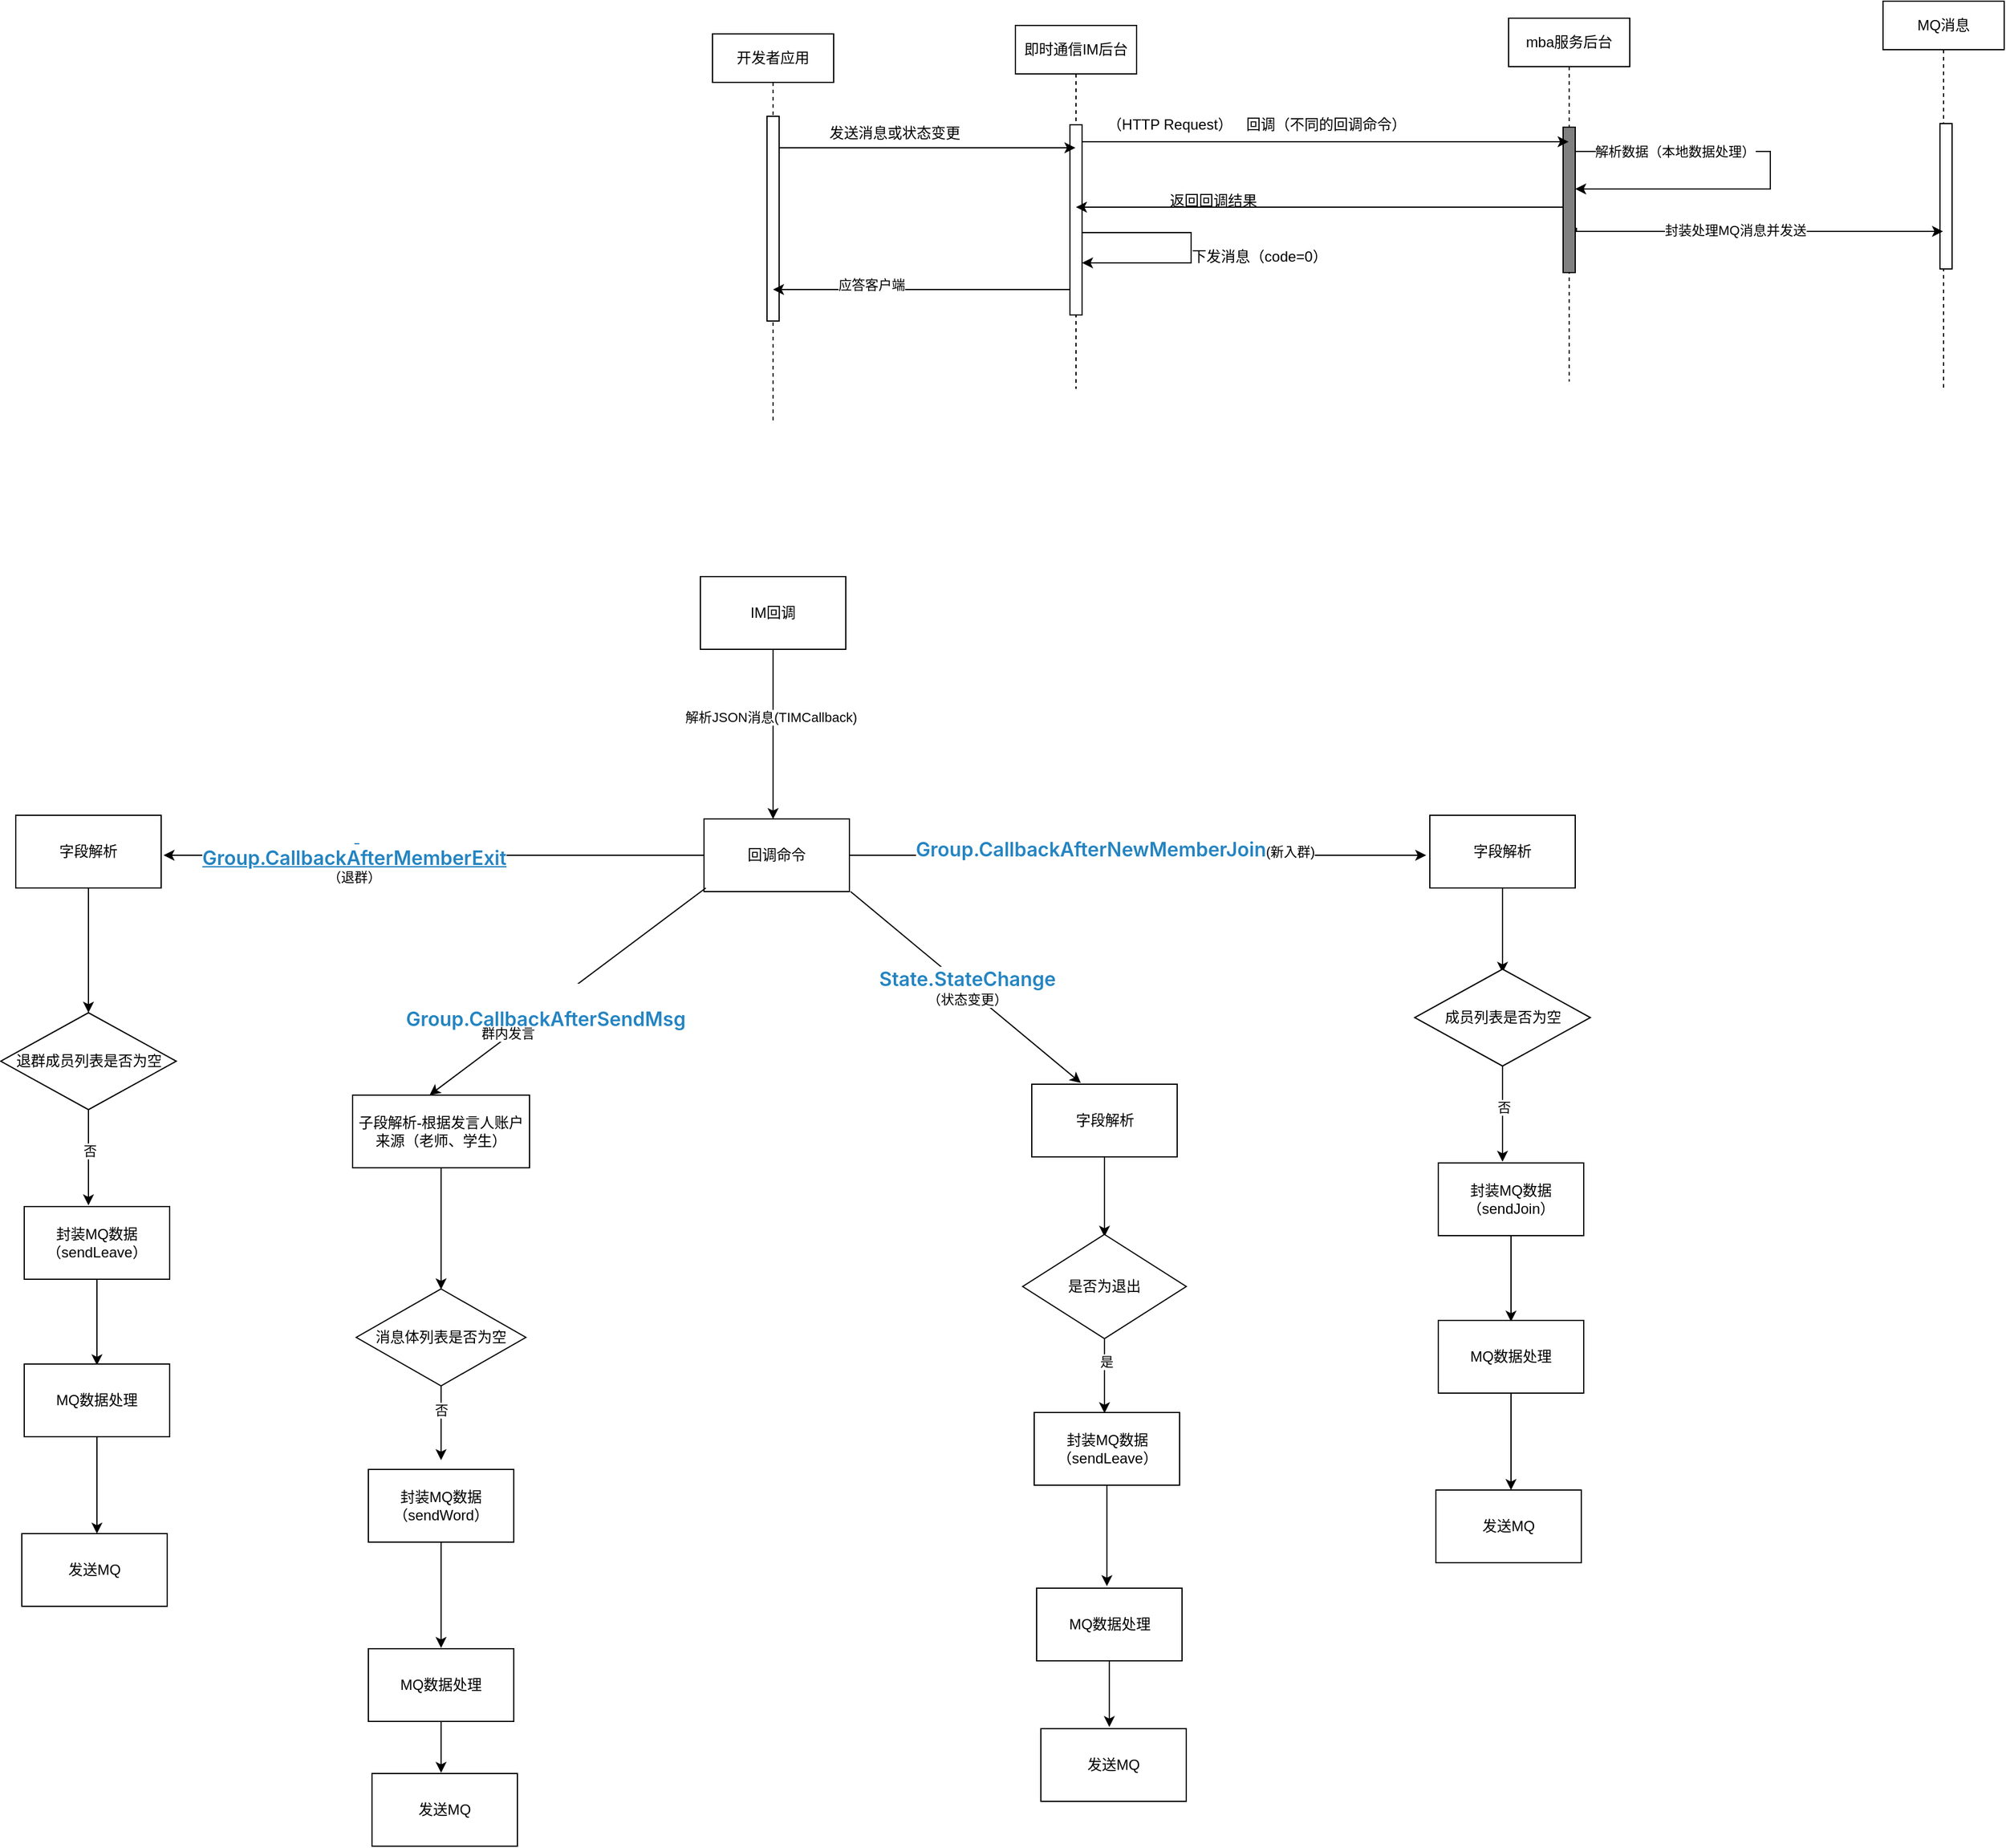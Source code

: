 <mxfile version="26.0.4">
  <diagram name="第 1 页" id="K4c51cqWcBI6KButup8c">
    <mxGraphModel dx="2590" dy="971" grid="0" gridSize="10" guides="1" tooltips="1" connect="1" arrows="1" fold="1" page="0" pageScale="1" pageWidth="827" pageHeight="1169" math="0" shadow="0">
      <root>
        <mxCell id="0" />
        <mxCell id="1" parent="0" />
        <mxCell id="GdpRhM1X2Ku-xJICTaHq-1" value="mba服务后台" style="shape=umlLifeline;perimeter=lifelinePerimeter;whiteSpace=wrap;html=1;container=1;dropTarget=0;collapsible=0;recursiveResize=0;outlineConnect=0;portConstraint=eastwest;newEdgeStyle={&quot;edgeStyle&quot;:&quot;elbowEdgeStyle&quot;,&quot;elbow&quot;:&quot;vertical&quot;,&quot;curved&quot;:0,&quot;rounded&quot;:0};" vertex="1" parent="1">
          <mxGeometry x="452" y="184" width="100" height="300" as="geometry" />
        </mxCell>
        <mxCell id="GdpRhM1X2Ku-xJICTaHq-2" value="" style="html=1;points=[[0,0,0,0,5],[0,1,0,0,-5],[1,0,0,0,5],[1,1,0,0,-5]];perimeter=orthogonalPerimeter;outlineConnect=0;targetShapes=umlLifeline;portConstraint=eastwest;newEdgeStyle={&quot;curved&quot;:0,&quot;rounded&quot;:0};fillColor=#808080;" vertex="1" parent="GdpRhM1X2Ku-xJICTaHq-1">
          <mxGeometry x="45" y="90" width="10" height="120" as="geometry" />
        </mxCell>
        <mxCell id="GdpRhM1X2Ku-xJICTaHq-3" value="即时通信IM后台" style="shape=umlLifeline;perimeter=lifelinePerimeter;whiteSpace=wrap;html=1;container=1;dropTarget=0;collapsible=0;recursiveResize=0;outlineConnect=0;portConstraint=eastwest;newEdgeStyle={&quot;edgeStyle&quot;:&quot;elbowEdgeStyle&quot;,&quot;elbow&quot;:&quot;vertical&quot;,&quot;curved&quot;:0,&quot;rounded&quot;:0};" vertex="1" parent="1">
          <mxGeometry x="45" y="190" width="100" height="300" as="geometry" />
        </mxCell>
        <mxCell id="GdpRhM1X2Ku-xJICTaHq-36" style="edgeStyle=orthogonalEdgeStyle;rounded=0;orthogonalLoop=1;jettySize=auto;html=1;curved=0;" edge="1" parent="GdpRhM1X2Ku-xJICTaHq-3">
          <mxGeometry relative="1" as="geometry">
            <mxPoint x="55" y="196" as="targetPoint" />
            <mxPoint x="55" y="171" as="sourcePoint" />
            <Array as="points">
              <mxPoint x="145" y="196" />
            </Array>
          </mxGeometry>
        </mxCell>
        <mxCell id="GdpRhM1X2Ku-xJICTaHq-4" value="" style="html=1;points=[[0,0,0,0,5],[0,1,0,0,-5],[1,0,0,0,5],[1,1,0,0,-5]];perimeter=orthogonalPerimeter;outlineConnect=0;targetShapes=umlLifeline;portConstraint=eastwest;newEdgeStyle={&quot;curved&quot;:0,&quot;rounded&quot;:0};" vertex="1" parent="GdpRhM1X2Ku-xJICTaHq-3">
          <mxGeometry x="45" y="82" width="10" height="157" as="geometry" />
        </mxCell>
        <mxCell id="GdpRhM1X2Ku-xJICTaHq-34" style="edgeStyle=orthogonalEdgeStyle;rounded=0;orthogonalLoop=1;jettySize=auto;html=1;curved=0;" edge="1" parent="GdpRhM1X2Ku-xJICTaHq-3" source="GdpRhM1X2Ku-xJICTaHq-3" target="GdpRhM1X2Ku-xJICTaHq-4">
          <mxGeometry relative="1" as="geometry">
            <Array as="points">
              <mxPoint x="97" y="152" />
            </Array>
          </mxGeometry>
        </mxCell>
        <mxCell id="GdpRhM1X2Ku-xJICTaHq-5" value="MQ消息" style="shape=umlLifeline;perimeter=lifelinePerimeter;whiteSpace=wrap;html=1;container=1;dropTarget=0;collapsible=0;recursiveResize=0;outlineConnect=0;portConstraint=eastwest;newEdgeStyle={&quot;edgeStyle&quot;:&quot;elbowEdgeStyle&quot;,&quot;elbow&quot;:&quot;vertical&quot;,&quot;curved&quot;:0,&quot;rounded&quot;:0};" vertex="1" parent="1">
          <mxGeometry x="761" y="170" width="100" height="322" as="geometry" />
        </mxCell>
        <mxCell id="GdpRhM1X2Ku-xJICTaHq-6" value="" style="html=1;points=[[0,0,0,0,5],[0,1,0,0,-5],[1,0,0,0,5],[1,1,0,0,-5]];perimeter=orthogonalPerimeter;outlineConnect=0;targetShapes=umlLifeline;portConstraint=eastwest;newEdgeStyle={&quot;curved&quot;:0,&quot;rounded&quot;:0};" vertex="1" parent="GdpRhM1X2Ku-xJICTaHq-5">
          <mxGeometry x="47" y="101" width="10" height="120" as="geometry" />
        </mxCell>
        <mxCell id="GdpRhM1X2Ku-xJICTaHq-8" style="edgeStyle=orthogonalEdgeStyle;rounded=0;orthogonalLoop=1;jettySize=auto;html=1;curved=0;" edge="1" parent="1" source="GdpRhM1X2Ku-xJICTaHq-4" target="GdpRhM1X2Ku-xJICTaHq-1">
          <mxGeometry relative="1" as="geometry">
            <Array as="points">
              <mxPoint x="389" y="286" />
              <mxPoint x="389" y="286" />
            </Array>
          </mxGeometry>
        </mxCell>
        <mxCell id="GdpRhM1X2Ku-xJICTaHq-9" value="（HTTP Request）" style="text;html=1;align=center;verticalAlign=middle;resizable=0;points=[];autosize=1;strokeColor=none;fillColor=none;" vertex="1" parent="1">
          <mxGeometry x="111" y="259" width="121" height="26" as="geometry" />
        </mxCell>
        <mxCell id="GdpRhM1X2Ku-xJICTaHq-12" value="回调（不同的回调命令）" style="text;html=1;align=center;verticalAlign=middle;resizable=0;points=[];autosize=1;strokeColor=none;fillColor=none;" vertex="1" parent="1">
          <mxGeometry x="226" y="259" width="150" height="26" as="geometry" />
        </mxCell>
        <mxCell id="GdpRhM1X2Ku-xJICTaHq-15" style="edgeStyle=orthogonalEdgeStyle;rounded=0;orthogonalLoop=1;jettySize=auto;html=1;curved=0;" edge="1" parent="1">
          <mxGeometry relative="1" as="geometry">
            <mxPoint x="507" y="325" as="targetPoint" />
            <mxPoint x="507" y="294" as="sourcePoint" />
            <Array as="points">
              <mxPoint x="668" y="294" />
              <mxPoint x="668" y="325" />
            </Array>
          </mxGeometry>
        </mxCell>
        <mxCell id="GdpRhM1X2Ku-xJICTaHq-16" value="解析数据（本地数据处理）" style="edgeLabel;html=1;align=center;verticalAlign=middle;resizable=0;points=[];" vertex="1" connectable="0" parent="GdpRhM1X2Ku-xJICTaHq-15">
          <mxGeometry x="-0.722" y="2" relative="1" as="geometry">
            <mxPoint x="33" y="2" as="offset" />
          </mxGeometry>
        </mxCell>
        <mxCell id="GdpRhM1X2Ku-xJICTaHq-17" style="edgeStyle=orthogonalEdgeStyle;rounded=0;orthogonalLoop=1;jettySize=auto;html=1;curved=0;" edge="1" parent="1" target="GdpRhM1X2Ku-xJICTaHq-5">
          <mxGeometry relative="1" as="geometry">
            <mxPoint x="508" y="357" as="sourcePoint" />
            <mxPoint x="877.5" y="360" as="targetPoint" />
            <Array as="points">
              <mxPoint x="508" y="360" />
            </Array>
          </mxGeometry>
        </mxCell>
        <mxCell id="GdpRhM1X2Ku-xJICTaHq-18" value="封装处理MQ消息并发送" style="edgeLabel;html=1;align=center;verticalAlign=middle;resizable=0;points=[];" vertex="1" connectable="0" parent="GdpRhM1X2Ku-xJICTaHq-17">
          <mxGeometry x="-0.517" relative="1" as="geometry">
            <mxPoint x="60" y="-1" as="offset" />
          </mxGeometry>
        </mxCell>
        <mxCell id="GdpRhM1X2Ku-xJICTaHq-19" style="edgeStyle=orthogonalEdgeStyle;rounded=0;orthogonalLoop=1;jettySize=auto;html=1;curved=0;" edge="1" parent="1" source="GdpRhM1X2Ku-xJICTaHq-2" target="GdpRhM1X2Ku-xJICTaHq-3">
          <mxGeometry relative="1" as="geometry">
            <Array as="points">
              <mxPoint x="405" y="340" />
              <mxPoint x="405" y="340" />
            </Array>
          </mxGeometry>
        </mxCell>
        <mxCell id="GdpRhM1X2Ku-xJICTaHq-20" value="返回回调结果" style="text;html=1;align=center;verticalAlign=middle;resizable=0;points=[];autosize=1;strokeColor=none;fillColor=none;" vertex="1" parent="1">
          <mxGeometry x="163" y="322" width="90" height="26" as="geometry" />
        </mxCell>
        <mxCell id="GdpRhM1X2Ku-xJICTaHq-24" value="开发者应用" style="shape=umlLifeline;perimeter=lifelinePerimeter;whiteSpace=wrap;html=1;container=1;dropTarget=0;collapsible=0;recursiveResize=0;outlineConnect=0;portConstraint=eastwest;newEdgeStyle={&quot;edgeStyle&quot;:&quot;elbowEdgeStyle&quot;,&quot;elbow&quot;:&quot;vertical&quot;,&quot;curved&quot;:0,&quot;rounded&quot;:0};" vertex="1" parent="1">
          <mxGeometry x="-205" y="197" width="100" height="322" as="geometry" />
        </mxCell>
        <mxCell id="GdpRhM1X2Ku-xJICTaHq-25" value="" style="html=1;points=[[0,0,0,0,5],[0,1,0,0,-5],[1,0,0,0,5],[1,1,0,0,-5]];perimeter=orthogonalPerimeter;outlineConnect=0;targetShapes=umlLifeline;portConstraint=eastwest;newEdgeStyle={&quot;curved&quot;:0,&quot;rounded&quot;:0};" vertex="1" parent="GdpRhM1X2Ku-xJICTaHq-24">
          <mxGeometry x="45" y="68" width="10" height="169" as="geometry" />
        </mxCell>
        <mxCell id="GdpRhM1X2Ku-xJICTaHq-27" style="edgeStyle=orthogonalEdgeStyle;rounded=0;orthogonalLoop=1;jettySize=auto;html=1;curved=0;" edge="1" parent="1" source="GdpRhM1X2Ku-xJICTaHq-25" target="GdpRhM1X2Ku-xJICTaHq-3">
          <mxGeometry relative="1" as="geometry">
            <Array as="points">
              <mxPoint x="32" y="291" />
              <mxPoint x="32" y="291" />
            </Array>
          </mxGeometry>
        </mxCell>
        <mxCell id="GdpRhM1X2Ku-xJICTaHq-28" value="发送消息或状态变更" style="text;html=1;align=center;verticalAlign=middle;resizable=0;points=[];autosize=1;strokeColor=none;fillColor=none;" vertex="1" parent="1">
          <mxGeometry x="-118" y="266" width="126" height="26" as="geometry" />
        </mxCell>
        <mxCell id="GdpRhM1X2Ku-xJICTaHq-30" style="edgeStyle=orthogonalEdgeStyle;rounded=0;orthogonalLoop=1;jettySize=auto;html=1;curved=0;" edge="1" parent="1" source="GdpRhM1X2Ku-xJICTaHq-4" target="GdpRhM1X2Ku-xJICTaHq-24">
          <mxGeometry relative="1" as="geometry">
            <Array as="points">
              <mxPoint x="-16" y="408" />
              <mxPoint x="-16" y="408" />
            </Array>
          </mxGeometry>
        </mxCell>
        <mxCell id="GdpRhM1X2Ku-xJICTaHq-31" value="应答客户端" style="edgeLabel;html=1;align=center;verticalAlign=middle;resizable=0;points=[];" vertex="1" connectable="0" parent="GdpRhM1X2Ku-xJICTaHq-30">
          <mxGeometry x="0.343" y="-4" relative="1" as="geometry">
            <mxPoint as="offset" />
          </mxGeometry>
        </mxCell>
        <mxCell id="GdpRhM1X2Ku-xJICTaHq-37" value="下发消息（code=0）" style="text;html=1;align=center;verticalAlign=middle;resizable=0;points=[];autosize=1;strokeColor=none;fillColor=none;" vertex="1" parent="1">
          <mxGeometry x="181" y="368" width="130" height="26" as="geometry" />
        </mxCell>
        <mxCell id="GdpRhM1X2Ku-xJICTaHq-43" style="edgeStyle=orthogonalEdgeStyle;rounded=0;orthogonalLoop=1;jettySize=auto;html=1;" edge="1" parent="1" source="GdpRhM1X2Ku-xJICTaHq-38">
          <mxGeometry relative="1" as="geometry">
            <mxPoint x="-155" y="845.116" as="targetPoint" />
          </mxGeometry>
        </mxCell>
        <mxCell id="GdpRhM1X2Ku-xJICTaHq-44" value="解析JSON消息(TIMCallback)" style="edgeLabel;html=1;align=center;verticalAlign=middle;resizable=0;points=[];" vertex="1" connectable="0" parent="GdpRhM1X2Ku-xJICTaHq-43">
          <mxGeometry x="-0.202" y="-2" relative="1" as="geometry">
            <mxPoint as="offset" />
          </mxGeometry>
        </mxCell>
        <mxCell id="GdpRhM1X2Ku-xJICTaHq-38" value="IM回调" style="rounded=0;whiteSpace=wrap;html=1;" vertex="1" parent="1">
          <mxGeometry x="-215" y="645" width="120" height="60" as="geometry" />
        </mxCell>
        <mxCell id="GdpRhM1X2Ku-xJICTaHq-45" style="edgeStyle=orthogonalEdgeStyle;rounded=0;orthogonalLoop=1;jettySize=auto;html=1;" edge="1" parent="1" source="GdpRhM1X2Ku-xJICTaHq-42">
          <mxGeometry relative="1" as="geometry">
            <mxPoint x="384" y="875" as="targetPoint" />
          </mxGeometry>
        </mxCell>
        <mxCell id="GdpRhM1X2Ku-xJICTaHq-59" value="&lt;a style=&quot;box-sizing: border-box; cursor: pointer; background-color: inherit; color: rgb(36, 132, 193); font-weight: 600; text-decoration-line: none; -webkit-user-drag: none; font-family: -apple-system, BlinkMacSystemFont, &amp;quot;Helvetica Neue&amp;quot;, Helvetica, &amp;quot;PingFang SC&amp;quot;, &amp;quot;Microsoft YaHei&amp;quot;, sans-serif; font-size: 16px; text-align: left; white-space: pre-wrap;&quot; href=&quot;https://cloud.tencent.com/document/product/269/1667&quot;&gt;&lt;span style=&quot;box-sizing: border-box;&quot; class=&quot;md-plain&quot;&gt; Group.CallbackAfterNewMemberJoin&lt;/span&gt;&lt;/a&gt;(新入群)" style="edgeLabel;html=1;align=center;verticalAlign=middle;resizable=0;points=[];" vertex="1" connectable="0" parent="GdpRhM1X2Ku-xJICTaHq-45">
          <mxGeometry x="-0.113" relative="1" as="geometry">
            <mxPoint x="7" y="-15" as="offset" />
          </mxGeometry>
        </mxCell>
        <mxCell id="GdpRhM1X2Ku-xJICTaHq-47" style="edgeStyle=orthogonalEdgeStyle;rounded=0;orthogonalLoop=1;jettySize=auto;html=1;" edge="1" parent="1" source="GdpRhM1X2Ku-xJICTaHq-42">
          <mxGeometry relative="1" as="geometry">
            <mxPoint x="-658" y="875" as="targetPoint" />
          </mxGeometry>
        </mxCell>
        <mxCell id="GdpRhM1X2Ku-xJICTaHq-73" value="&lt;a style=&quot;box-sizing: border-box; cursor: pointer; background-color: inherit; color: rgb(36, 132, 193); font-weight: 600; outline: 0px; -webkit-user-drag: none; font-family: -apple-system, BlinkMacSystemFont, &amp;quot;Helvetica Neue&amp;quot;, Helvetica, &amp;quot;PingFang SC&amp;quot;, &amp;quot;Microsoft YaHei&amp;quot;, sans-serif; font-size: 16px; text-align: left; white-space: pre-wrap;&quot; href=&quot;https://cloud.tencent.com/document/product/269/1668&quot;&gt;&lt;span style=&quot;box-sizing: border-box;&quot; class=&quot;md-plain&quot;&gt; Group.CallbackAfterMemberExit&lt;/span&gt;&lt;/a&gt;（退群）" style="edgeLabel;html=1;align=center;verticalAlign=middle;resizable=0;points=[];" vertex="1" connectable="0" parent="GdpRhM1X2Ku-xJICTaHq-47">
          <mxGeometry x="0.298" y="-2" relative="1" as="geometry">
            <mxPoint as="offset" />
          </mxGeometry>
        </mxCell>
        <mxCell id="GdpRhM1X2Ku-xJICTaHq-42" value="回调命令" style="rounded=0;whiteSpace=wrap;html=1;" vertex="1" parent="1">
          <mxGeometry x="-212" y="845" width="120" height="60" as="geometry" />
        </mxCell>
        <mxCell id="GdpRhM1X2Ku-xJICTaHq-53" style="edgeStyle=orthogonalEdgeStyle;rounded=0;orthogonalLoop=1;jettySize=auto;html=1;" edge="1" parent="1" source="GdpRhM1X2Ku-xJICTaHq-49">
          <mxGeometry relative="1" as="geometry">
            <mxPoint x="118.5" y="1189.894" as="targetPoint" />
          </mxGeometry>
        </mxCell>
        <mxCell id="GdpRhM1X2Ku-xJICTaHq-49" value="字段解析" style="rounded=0;whiteSpace=wrap;html=1;" vertex="1" parent="1">
          <mxGeometry x="58.5" y="1064" width="120" height="60" as="geometry" />
        </mxCell>
        <mxCell id="GdpRhM1X2Ku-xJICTaHq-55" style="edgeStyle=orthogonalEdgeStyle;rounded=0;orthogonalLoop=1;jettySize=auto;html=1;" edge="1" parent="1" source="GdpRhM1X2Ku-xJICTaHq-54">
          <mxGeometry relative="1" as="geometry">
            <mxPoint x="118.5" y="1335.561" as="targetPoint" />
          </mxGeometry>
        </mxCell>
        <mxCell id="GdpRhM1X2Ku-xJICTaHq-65" value="是" style="edgeLabel;html=1;align=center;verticalAlign=middle;resizable=0;points=[];" vertex="1" connectable="0" parent="GdpRhM1X2Ku-xJICTaHq-55">
          <mxGeometry x="-0.388" y="1" relative="1" as="geometry">
            <mxPoint as="offset" />
          </mxGeometry>
        </mxCell>
        <mxCell id="GdpRhM1X2Ku-xJICTaHq-54" value="是否为退出" style="rhombus;whiteSpace=wrap;html=1;" vertex="1" parent="1">
          <mxGeometry x="51" y="1188" width="135" height="86" as="geometry" />
        </mxCell>
        <mxCell id="GdpRhM1X2Ku-xJICTaHq-57" style="edgeStyle=orthogonalEdgeStyle;rounded=0;orthogonalLoop=1;jettySize=auto;html=1;" edge="1" parent="1" source="GdpRhM1X2Ku-xJICTaHq-56">
          <mxGeometry relative="1" as="geometry">
            <mxPoint x="120.5" y="1478.339" as="targetPoint" />
          </mxGeometry>
        </mxCell>
        <mxCell id="GdpRhM1X2Ku-xJICTaHq-56" value="封装MQ数据（sendLeave）" style="rounded=0;whiteSpace=wrap;html=1;" vertex="1" parent="1">
          <mxGeometry x="60.5" y="1335" width="120" height="60" as="geometry" />
        </mxCell>
        <mxCell id="GdpRhM1X2Ku-xJICTaHq-58" value="发送MQ" style="rounded=0;whiteSpace=wrap;html=1;" vertex="1" parent="1">
          <mxGeometry x="66" y="1596" width="120" height="60" as="geometry" />
        </mxCell>
        <mxCell id="GdpRhM1X2Ku-xJICTaHq-61" style="edgeStyle=orthogonalEdgeStyle;rounded=0;orthogonalLoop=1;jettySize=auto;html=1;" edge="1" parent="1" source="GdpRhM1X2Ku-xJICTaHq-60">
          <mxGeometry relative="1" as="geometry">
            <mxPoint x="447" y="972.005" as="targetPoint" />
          </mxGeometry>
        </mxCell>
        <mxCell id="GdpRhM1X2Ku-xJICTaHq-60" value="字段解析" style="rounded=0;whiteSpace=wrap;html=1;" vertex="1" parent="1">
          <mxGeometry x="387" y="842" width="120" height="60" as="geometry" />
        </mxCell>
        <mxCell id="GdpRhM1X2Ku-xJICTaHq-63" style="edgeStyle=orthogonalEdgeStyle;rounded=0;orthogonalLoop=1;jettySize=auto;html=1;" edge="1" parent="1" source="GdpRhM1X2Ku-xJICTaHq-62">
          <mxGeometry relative="1" as="geometry">
            <mxPoint x="447" y="1128.005" as="targetPoint" />
          </mxGeometry>
        </mxCell>
        <mxCell id="GdpRhM1X2Ku-xJICTaHq-64" value="否" style="edgeLabel;html=1;align=center;verticalAlign=middle;resizable=0;points=[];" vertex="1" connectable="0" parent="GdpRhM1X2Ku-xJICTaHq-63">
          <mxGeometry x="-0.145" y="1" relative="1" as="geometry">
            <mxPoint as="offset" />
          </mxGeometry>
        </mxCell>
        <mxCell id="GdpRhM1X2Ku-xJICTaHq-62" value="成员列表是否为空" style="rhombus;whiteSpace=wrap;html=1;" vertex="1" parent="1">
          <mxGeometry x="374.5" y="969" width="145" height="80" as="geometry" />
        </mxCell>
        <mxCell id="GdpRhM1X2Ku-xJICTaHq-67" style="edgeStyle=orthogonalEdgeStyle;rounded=0;orthogonalLoop=1;jettySize=auto;html=1;" edge="1" parent="1" source="GdpRhM1X2Ku-xJICTaHq-66">
          <mxGeometry relative="1" as="geometry">
            <mxPoint x="454" y="1260.005" as="targetPoint" />
          </mxGeometry>
        </mxCell>
        <mxCell id="GdpRhM1X2Ku-xJICTaHq-66" value="封装MQ数据（sendJoin）" style="rounded=0;whiteSpace=wrap;html=1;" vertex="1" parent="1">
          <mxGeometry x="394" y="1129" width="120" height="60" as="geometry" />
        </mxCell>
        <mxCell id="GdpRhM1X2Ku-xJICTaHq-69" style="edgeStyle=orthogonalEdgeStyle;rounded=0;orthogonalLoop=1;jettySize=auto;html=1;" edge="1" parent="1" source="GdpRhM1X2Ku-xJICTaHq-68">
          <mxGeometry relative="1" as="geometry">
            <mxPoint x="454" y="1399.005" as="targetPoint" />
          </mxGeometry>
        </mxCell>
        <mxCell id="GdpRhM1X2Ku-xJICTaHq-68" value="MQ数据处理" style="rounded=0;whiteSpace=wrap;html=1;" vertex="1" parent="1">
          <mxGeometry x="394" y="1259" width="120" height="60" as="geometry" />
        </mxCell>
        <mxCell id="GdpRhM1X2Ku-xJICTaHq-70" value="发送MQ" style="rounded=0;whiteSpace=wrap;html=1;" vertex="1" parent="1">
          <mxGeometry x="392" y="1399" width="120" height="60" as="geometry" />
        </mxCell>
        <mxCell id="GdpRhM1X2Ku-xJICTaHq-72" style="edgeStyle=orthogonalEdgeStyle;rounded=0;orthogonalLoop=1;jettySize=auto;html=1;" edge="1" parent="1" source="GdpRhM1X2Ku-xJICTaHq-71">
          <mxGeometry relative="1" as="geometry">
            <mxPoint x="122.5" y="1594.672" as="targetPoint" />
          </mxGeometry>
        </mxCell>
        <mxCell id="GdpRhM1X2Ku-xJICTaHq-71" value="MQ数据处理" style="rounded=0;whiteSpace=wrap;html=1;" vertex="1" parent="1">
          <mxGeometry x="62.5" y="1480" width="120" height="60" as="geometry" />
        </mxCell>
        <mxCell id="GdpRhM1X2Ku-xJICTaHq-83" style="edgeStyle=orthogonalEdgeStyle;rounded=0;orthogonalLoop=1;jettySize=auto;html=1;entryX=0.5;entryY=0;entryDx=0;entryDy=0;" edge="1" parent="1" source="GdpRhM1X2Ku-xJICTaHq-74" target="GdpRhM1X2Ku-xJICTaHq-77">
          <mxGeometry relative="1" as="geometry" />
        </mxCell>
        <mxCell id="GdpRhM1X2Ku-xJICTaHq-74" value="字段解析" style="rounded=0;whiteSpace=wrap;html=1;" vertex="1" parent="1">
          <mxGeometry x="-780" y="842" width="120" height="60" as="geometry" />
        </mxCell>
        <mxCell id="GdpRhM1X2Ku-xJICTaHq-75" style="edgeStyle=orthogonalEdgeStyle;rounded=0;orthogonalLoop=1;jettySize=auto;html=1;" edge="1" parent="1" source="GdpRhM1X2Ku-xJICTaHq-77">
          <mxGeometry relative="1" as="geometry">
            <mxPoint x="-720" y="1164.005" as="targetPoint" />
          </mxGeometry>
        </mxCell>
        <mxCell id="GdpRhM1X2Ku-xJICTaHq-76" value="否" style="edgeLabel;html=1;align=center;verticalAlign=middle;resizable=0;points=[];" vertex="1" connectable="0" parent="GdpRhM1X2Ku-xJICTaHq-75">
          <mxGeometry x="-0.145" y="1" relative="1" as="geometry">
            <mxPoint as="offset" />
          </mxGeometry>
        </mxCell>
        <mxCell id="GdpRhM1X2Ku-xJICTaHq-77" value="退群成员列表是否为空" style="rhombus;whiteSpace=wrap;html=1;" vertex="1" parent="1">
          <mxGeometry x="-792.5" y="1005" width="145" height="80" as="geometry" />
        </mxCell>
        <mxCell id="GdpRhM1X2Ku-xJICTaHq-78" style="edgeStyle=orthogonalEdgeStyle;rounded=0;orthogonalLoop=1;jettySize=auto;html=1;" edge="1" parent="1" source="GdpRhM1X2Ku-xJICTaHq-79">
          <mxGeometry relative="1" as="geometry">
            <mxPoint x="-713" y="1296.005" as="targetPoint" />
          </mxGeometry>
        </mxCell>
        <mxCell id="GdpRhM1X2Ku-xJICTaHq-79" value="封装MQ数据（sendLeave）" style="rounded=0;whiteSpace=wrap;html=1;" vertex="1" parent="1">
          <mxGeometry x="-773" y="1165" width="120" height="60" as="geometry" />
        </mxCell>
        <mxCell id="GdpRhM1X2Ku-xJICTaHq-80" style="edgeStyle=orthogonalEdgeStyle;rounded=0;orthogonalLoop=1;jettySize=auto;html=1;" edge="1" parent="1" source="GdpRhM1X2Ku-xJICTaHq-81">
          <mxGeometry relative="1" as="geometry">
            <mxPoint x="-713" y="1435.005" as="targetPoint" />
          </mxGeometry>
        </mxCell>
        <mxCell id="GdpRhM1X2Ku-xJICTaHq-81" value="MQ数据处理" style="rounded=0;whiteSpace=wrap;html=1;" vertex="1" parent="1">
          <mxGeometry x="-773" y="1295" width="120" height="60" as="geometry" />
        </mxCell>
        <mxCell id="GdpRhM1X2Ku-xJICTaHq-82" value="发送MQ" style="rounded=0;whiteSpace=wrap;html=1;" vertex="1" parent="1">
          <mxGeometry x="-775" y="1435" width="120" height="60" as="geometry" />
        </mxCell>
        <mxCell id="GdpRhM1X2Ku-xJICTaHq-84" value="" style="endArrow=classic;html=1;rounded=0;" edge="1" parent="1">
          <mxGeometry width="50" height="50" relative="1" as="geometry">
            <mxPoint x="-210.5" y="902" as="sourcePoint" />
            <mxPoint x="-438.5" y="1073" as="targetPoint" />
          </mxGeometry>
        </mxCell>
        <mxCell id="GdpRhM1X2Ku-xJICTaHq-86" value="&lt;a style=&quot;box-sizing: border-box; cursor: pointer; background-color: inherit; color: rgb(36, 132, 193); font-weight: 600; text-decoration-line: none; -webkit-user-drag: none; font-family: -apple-system, BlinkMacSystemFont, &amp;quot;Helvetica Neue&amp;quot;, Helvetica, &amp;quot;PingFang SC&amp;quot;, &amp;quot;Microsoft YaHei&amp;quot;, sans-serif; font-size: 16px; text-align: left; white-space: pre-wrap;&quot; href=&quot;https://cloud.tencent.com/document/product/269/2661&quot;&gt;&lt;span style=&quot;box-sizing: border-box;&quot; class=&quot;md-plain&quot;&gt; Group.CallbackAfterSendMsg&lt;/span&gt;&lt;/a&gt;" style="edgeLabel;html=1;align=center;verticalAlign=middle;resizable=0;points=[];" vertex="1" connectable="0" parent="GdpRhM1X2Ku-xJICTaHq-84">
          <mxGeometry x="0.157" y="-1" relative="1" as="geometry">
            <mxPoint as="offset" />
          </mxGeometry>
        </mxCell>
        <mxCell id="GdpRhM1X2Ku-xJICTaHq-87" value="群内发言" style="edgeLabel;html=1;align=center;verticalAlign=middle;resizable=0;points=[];" vertex="1" connectable="0" parent="GdpRhM1X2Ku-xJICTaHq-84">
          <mxGeometry x="0.426" y="-2" relative="1" as="geometry">
            <mxPoint as="offset" />
          </mxGeometry>
        </mxCell>
        <mxCell id="GdpRhM1X2Ku-xJICTaHq-89" style="edgeStyle=orthogonalEdgeStyle;rounded=0;orthogonalLoop=1;jettySize=auto;html=1;" edge="1" parent="1" source="GdpRhM1X2Ku-xJICTaHq-88">
          <mxGeometry relative="1" as="geometry">
            <mxPoint x="-429" y="1233.339" as="targetPoint" />
          </mxGeometry>
        </mxCell>
        <mxCell id="GdpRhM1X2Ku-xJICTaHq-88" value="子段解析-根据发言人账户来源（老师、学生）" style="rounded=0;whiteSpace=wrap;html=1;" vertex="1" parent="1">
          <mxGeometry x="-502" y="1073" width="146" height="60" as="geometry" />
        </mxCell>
        <mxCell id="GdpRhM1X2Ku-xJICTaHq-92" style="edgeStyle=orthogonalEdgeStyle;rounded=0;orthogonalLoop=1;jettySize=auto;html=1;" edge="1" parent="1" source="GdpRhM1X2Ku-xJICTaHq-90">
          <mxGeometry relative="1" as="geometry">
            <mxPoint x="-429" y="1374.339" as="targetPoint" />
          </mxGeometry>
        </mxCell>
        <mxCell id="GdpRhM1X2Ku-xJICTaHq-93" value="否" style="edgeLabel;html=1;align=center;verticalAlign=middle;resizable=0;points=[];" vertex="1" connectable="0" parent="GdpRhM1X2Ku-xJICTaHq-92">
          <mxGeometry x="-0.375" relative="1" as="geometry">
            <mxPoint as="offset" />
          </mxGeometry>
        </mxCell>
        <mxCell id="GdpRhM1X2Ku-xJICTaHq-90" value="消息体列表是否为空" style="rhombus;whiteSpace=wrap;html=1;" vertex="1" parent="1">
          <mxGeometry x="-499" y="1233" width="140" height="80" as="geometry" />
        </mxCell>
        <mxCell id="GdpRhM1X2Ku-xJICTaHq-94" style="edgeStyle=orthogonalEdgeStyle;rounded=0;orthogonalLoop=1;jettySize=auto;html=1;" edge="1" parent="1" source="GdpRhM1X2Ku-xJICTaHq-91">
          <mxGeometry relative="1" as="geometry">
            <mxPoint x="-429" y="1529.339" as="targetPoint" />
          </mxGeometry>
        </mxCell>
        <mxCell id="GdpRhM1X2Ku-xJICTaHq-91" value="封装MQ数据（sendWord）" style="rounded=0;whiteSpace=wrap;html=1;" vertex="1" parent="1">
          <mxGeometry x="-489" y="1382" width="120" height="60" as="geometry" />
        </mxCell>
        <mxCell id="GdpRhM1X2Ku-xJICTaHq-97" style="edgeStyle=orthogonalEdgeStyle;rounded=0;orthogonalLoop=1;jettySize=auto;html=1;" edge="1" parent="1" source="GdpRhM1X2Ku-xJICTaHq-95">
          <mxGeometry relative="1" as="geometry">
            <mxPoint x="-429" y="1632.45" as="targetPoint" />
          </mxGeometry>
        </mxCell>
        <mxCell id="GdpRhM1X2Ku-xJICTaHq-95" value="MQ数据处理" style="rounded=0;whiteSpace=wrap;html=1;" vertex="1" parent="1">
          <mxGeometry x="-489" y="1530" width="120" height="60" as="geometry" />
        </mxCell>
        <mxCell id="GdpRhM1X2Ku-xJICTaHq-98" value="发送MQ" style="rounded=0;whiteSpace=wrap;html=1;" vertex="1" parent="1">
          <mxGeometry x="-486" y="1633" width="120" height="60" as="geometry" />
        </mxCell>
        <mxCell id="GdpRhM1X2Ku-xJICTaHq-99" value="" style="endArrow=classic;html=1;rounded=0;" edge="1" parent="1">
          <mxGeometry width="50" height="50" relative="1" as="geometry">
            <mxPoint x="-91" y="905" as="sourcePoint" />
            <mxPoint x="99" y="1063" as="targetPoint" />
          </mxGeometry>
        </mxCell>
        <mxCell id="GdpRhM1X2Ku-xJICTaHq-100" value="&lt;a style=&quot;background-color: inherit; box-sizing: border-box; cursor: pointer; font-weight: 600; text-decoration-line: none; -webkit-user-drag: none; font-family: -apple-system, BlinkMacSystemFont, &amp;quot;Helvetica Neue&amp;quot;, Helvetica, &amp;quot;PingFang SC&amp;quot;, &amp;quot;Microsoft YaHei&amp;quot;, sans-serif; font-size: 16px; text-align: left; white-space: pre-wrap; color: rgb(36, 132, 193);&quot; href=&quot;https://cloud.tencent.com/document/product/269/2570&quot;&gt;&lt;span style=&quot;box-sizing: border-box;&quot; class=&quot;md-plain&quot;&gt;State.StateChange&lt;/span&gt;&lt;/a&gt;（状态变更）" style="edgeLabel;html=1;align=center;verticalAlign=middle;resizable=0;points=[];" vertex="1" connectable="0" parent="GdpRhM1X2Ku-xJICTaHq-99">
          <mxGeometry x="0.004" y="1" relative="1" as="geometry">
            <mxPoint as="offset" />
          </mxGeometry>
        </mxCell>
      </root>
    </mxGraphModel>
  </diagram>
</mxfile>
